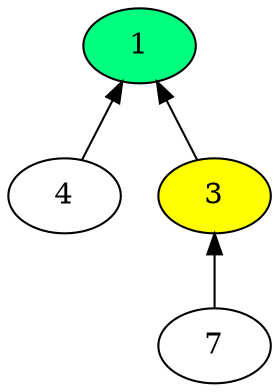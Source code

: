 digraph time_source_tree {
  rankdir="BT";
  "3" -> "1";
  "4" -> "1";
  "7" -> "3";
  "1" [fillcolor="yellow" style="filled"];
  "3" [fillcolor="yellow" style="filled"];
  "1" [rank="source" fillcolor="#00FF7F" style="filled"];
}
